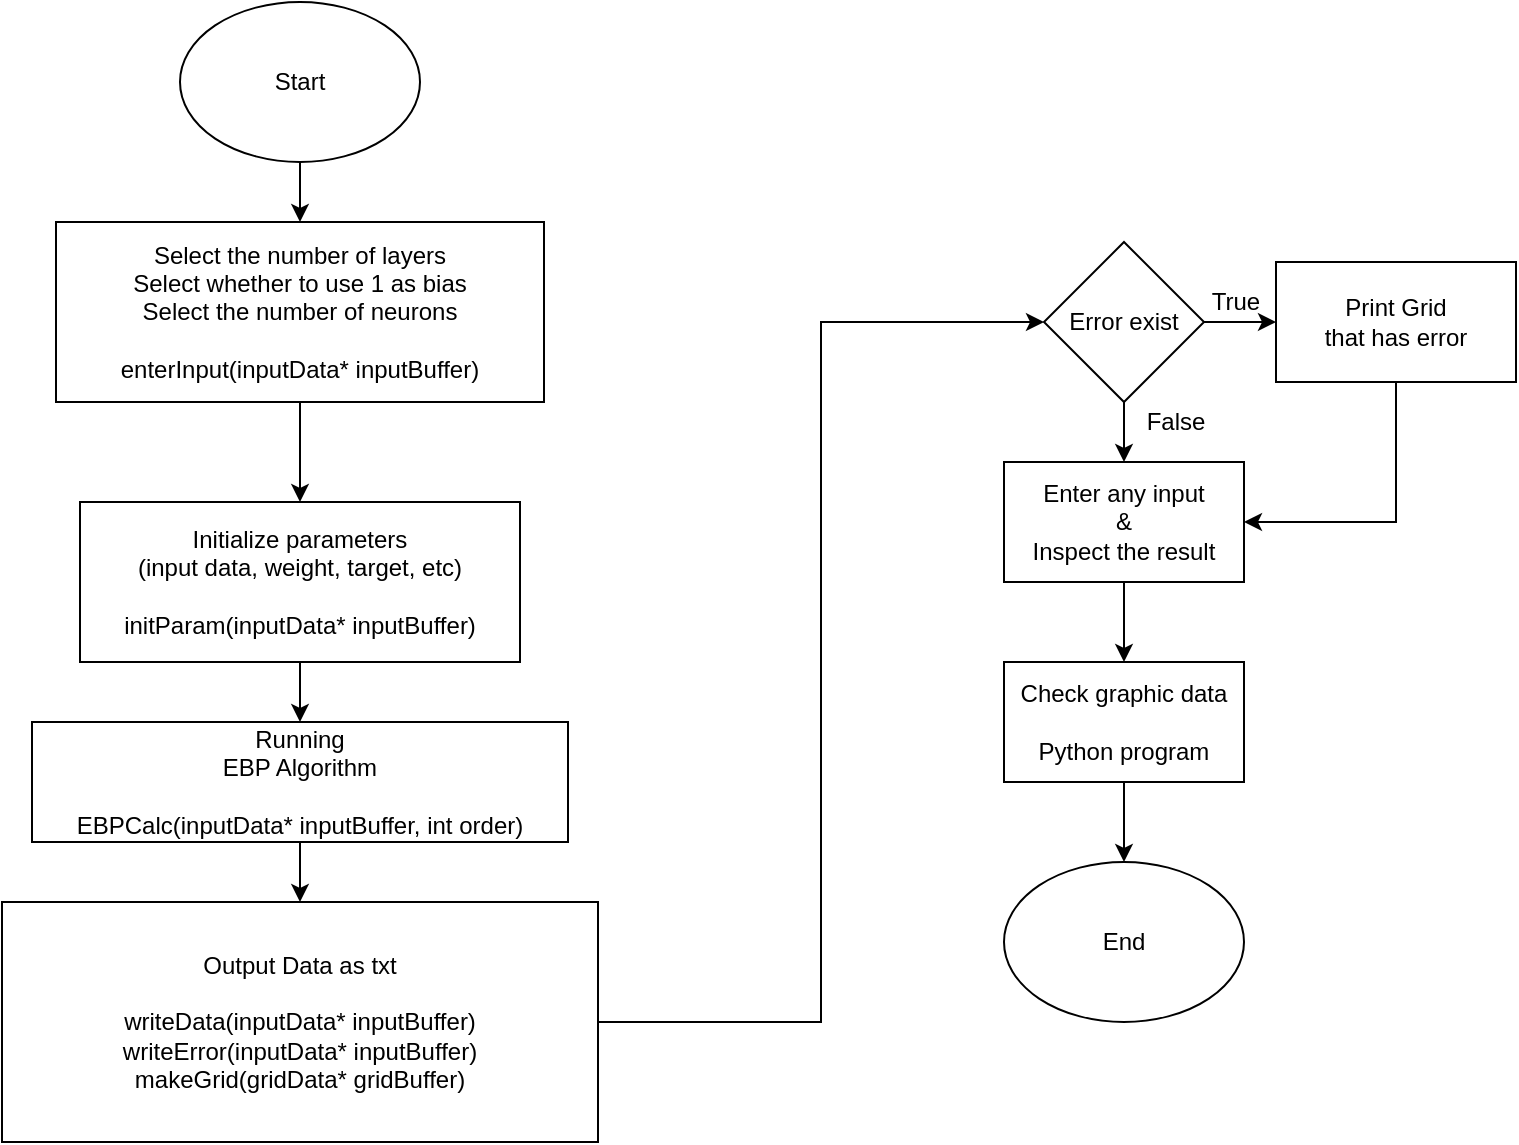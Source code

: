 <mxfile version="13.9.2" type="github">
  <diagram id="fk2PlhvJVO4x0_L1LiEM" name="Page-1">
    <mxGraphModel dx="988" dy="544" grid="1" gridSize="10" guides="1" tooltips="1" connect="1" arrows="1" fold="1" page="1" pageScale="1" pageWidth="1169" pageHeight="827" math="0" shadow="0">
      <root>
        <mxCell id="0" />
        <mxCell id="1" parent="0" />
        <mxCell id="YR47ztt-985eAeslMe9S-3" value="" style="edgeStyle=orthogonalEdgeStyle;rounded=0;orthogonalLoop=1;jettySize=auto;html=1;" parent="1" source="YR47ztt-985eAeslMe9S-1" target="YR47ztt-985eAeslMe9S-2" edge="1">
          <mxGeometry relative="1" as="geometry" />
        </mxCell>
        <mxCell id="YR47ztt-985eAeslMe9S-1" value="Start&lt;br&gt;" style="ellipse;whiteSpace=wrap;html=1;" parent="1" vertex="1">
          <mxGeometry x="112" y="40" width="120" height="80" as="geometry" />
        </mxCell>
        <mxCell id="YR47ztt-985eAeslMe9S-16" value="" style="edgeStyle=orthogonalEdgeStyle;rounded=0;orthogonalLoop=1;jettySize=auto;html=1;" parent="1" source="YR47ztt-985eAeslMe9S-2" target="YR47ztt-985eAeslMe9S-15" edge="1">
          <mxGeometry relative="1" as="geometry" />
        </mxCell>
        <mxCell id="YR47ztt-985eAeslMe9S-2" value="Select the number of layers&lt;br&gt;Select whether to use 1 as bias&lt;br&gt;Select the number of neurons&lt;br&gt;&lt;br&gt;enterInput(inputData* inputBuffer)" style="rounded=0;whiteSpace=wrap;html=1;" parent="1" vertex="1">
          <mxGeometry x="50" y="150" width="244" height="90" as="geometry" />
        </mxCell>
        <mxCell id="YR47ztt-985eAeslMe9S-8" value="" style="edgeStyle=orthogonalEdgeStyle;rounded=0;orthogonalLoop=1;jettySize=auto;html=1;" parent="1" source="YR47ztt-985eAeslMe9S-4" edge="1">
          <mxGeometry relative="1" as="geometry">
            <mxPoint x="172.0" y="490.0" as="targetPoint" />
          </mxGeometry>
        </mxCell>
        <mxCell id="YR47ztt-985eAeslMe9S-4" value="Running &lt;br&gt;EBP Algorithm&lt;br&gt;&lt;br&gt;EBPCalc(inputData* inputBuffer, int order)" style="rounded=0;whiteSpace=wrap;html=1;" parent="1" vertex="1">
          <mxGeometry x="38" y="400" width="268" height="60" as="geometry" />
        </mxCell>
        <mxCell id="YR47ztt-985eAeslMe9S-17" value="" style="edgeStyle=orthogonalEdgeStyle;rounded=0;orthogonalLoop=1;jettySize=auto;html=1;" parent="1" source="YR47ztt-985eAeslMe9S-15" target="YR47ztt-985eAeslMe9S-4" edge="1">
          <mxGeometry relative="1" as="geometry" />
        </mxCell>
        <mxCell id="YR47ztt-985eAeslMe9S-15" value="Initialize parameters&lt;br&gt;(input data, weight, target, etc)&lt;br&gt;&lt;br&gt;initParam(inputData* inputBuffer)" style="rounded=0;whiteSpace=wrap;html=1;" parent="1" vertex="1">
          <mxGeometry x="62" y="290" width="220" height="80" as="geometry" />
        </mxCell>
        <mxCell id="YR47ztt-985eAeslMe9S-23" style="edgeStyle=orthogonalEdgeStyle;rounded=0;orthogonalLoop=1;jettySize=auto;html=1;entryX=0;entryY=0.5;entryDx=0;entryDy=0;" parent="1" source="YR47ztt-985eAeslMe9S-21" target="YR47ztt-985eAeslMe9S-22" edge="1">
          <mxGeometry relative="1" as="geometry" />
        </mxCell>
        <mxCell id="YR47ztt-985eAeslMe9S-21" value="&lt;div&gt;Output Data as txt&lt;/div&gt;&lt;div&gt;&lt;br&gt;&lt;/div&gt;&lt;div&gt;writeData(inputData* inputBuffer)&lt;/div&gt;&lt;div&gt;writeError(inputData* inputBuffer)&lt;/div&gt;&lt;div&gt;makeGrid(gridData* gridBuffer)&lt;/div&gt;" style="rounded=0;whiteSpace=wrap;html=1;" parent="1" vertex="1">
          <mxGeometry x="23" y="490" width="298" height="120" as="geometry" />
        </mxCell>
        <mxCell id="YR47ztt-985eAeslMe9S-27" value="" style="edgeStyle=orthogonalEdgeStyle;rounded=0;orthogonalLoop=1;jettySize=auto;html=1;" parent="1" source="YR47ztt-985eAeslMe9S-22" target="YR47ztt-985eAeslMe9S-26" edge="1">
          <mxGeometry relative="1" as="geometry" />
        </mxCell>
        <mxCell id="YR47ztt-985eAeslMe9S-29" value="" style="edgeStyle=orthogonalEdgeStyle;rounded=0;orthogonalLoop=1;jettySize=auto;html=1;" parent="1" source="YR47ztt-985eAeslMe9S-22" target="YR47ztt-985eAeslMe9S-24" edge="1">
          <mxGeometry relative="1" as="geometry" />
        </mxCell>
        <mxCell id="YR47ztt-985eAeslMe9S-22" value="Error exist" style="rhombus;whiteSpace=wrap;html=1;" parent="1" vertex="1">
          <mxGeometry x="544" y="160" width="80" height="80" as="geometry" />
        </mxCell>
        <mxCell id="YR47ztt-985eAeslMe9S-33" value="" style="edgeStyle=orthogonalEdgeStyle;rounded=0;orthogonalLoop=1;jettySize=auto;html=1;" parent="1" source="YR47ztt-985eAeslMe9S-24" target="YR47ztt-985eAeslMe9S-32" edge="1">
          <mxGeometry relative="1" as="geometry" />
        </mxCell>
        <mxCell id="YR47ztt-985eAeslMe9S-24" value="Enter any input &lt;br&gt;&amp;amp;&lt;br&gt;Inspect the result" style="rounded=0;whiteSpace=wrap;html=1;" parent="1" vertex="1">
          <mxGeometry x="524" y="270" width="120" height="60" as="geometry" />
        </mxCell>
        <mxCell id="YR47ztt-985eAeslMe9S-31" style="edgeStyle=orthogonalEdgeStyle;rounded=0;orthogonalLoop=1;jettySize=auto;html=1;entryX=1;entryY=0.5;entryDx=0;entryDy=0;" parent="1" source="YR47ztt-985eAeslMe9S-26" target="YR47ztt-985eAeslMe9S-24" edge="1">
          <mxGeometry relative="1" as="geometry">
            <mxPoint x="680" y="300" as="targetPoint" />
            <Array as="points">
              <mxPoint x="720" y="300" />
            </Array>
          </mxGeometry>
        </mxCell>
        <mxCell id="YR47ztt-985eAeslMe9S-26" value="Print Grid&lt;br&gt;that has error" style="rounded=0;whiteSpace=wrap;html=1;" parent="1" vertex="1">
          <mxGeometry x="660" y="170" width="120" height="60" as="geometry" />
        </mxCell>
        <mxCell id="YR47ztt-985eAeslMe9S-28" value="True" style="text;html=1;strokeColor=none;fillColor=none;align=center;verticalAlign=middle;whiteSpace=wrap;rounded=0;" parent="1" vertex="1">
          <mxGeometry x="620" y="180" width="40" height="20" as="geometry" />
        </mxCell>
        <mxCell id="YR47ztt-985eAeslMe9S-30" value="False" style="text;html=1;strokeColor=none;fillColor=none;align=center;verticalAlign=middle;whiteSpace=wrap;rounded=0;" parent="1" vertex="1">
          <mxGeometry x="590" y="240" width="40" height="20" as="geometry" />
        </mxCell>
        <mxCell id="jJ822f4yQd2W2Rck9KTv-3" value="" style="edgeStyle=orthogonalEdgeStyle;rounded=0;orthogonalLoop=1;jettySize=auto;html=1;" edge="1" parent="1" source="YR47ztt-985eAeslMe9S-32" target="jJ822f4yQd2W2Rck9KTv-1">
          <mxGeometry relative="1" as="geometry" />
        </mxCell>
        <mxCell id="YR47ztt-985eAeslMe9S-32" value="Check graphic data&lt;br&gt;&lt;br&gt;Python program" style="whiteSpace=wrap;html=1;rounded=0;" parent="1" vertex="1">
          <mxGeometry x="524" y="370" width="120" height="60" as="geometry" />
        </mxCell>
        <mxCell id="jJ822f4yQd2W2Rck9KTv-1" value="End" style="ellipse;whiteSpace=wrap;html=1;" vertex="1" parent="1">
          <mxGeometry x="524" y="470" width="120" height="80" as="geometry" />
        </mxCell>
      </root>
    </mxGraphModel>
  </diagram>
</mxfile>
